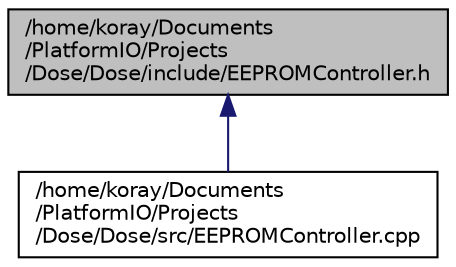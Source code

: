 digraph "/home/koray/Documents/PlatformIO/Projects/Dose/Dose/include/EEPROMController.h"
{
  edge [fontname="Helvetica",fontsize="10",labelfontname="Helvetica",labelfontsize="10"];
  node [fontname="Helvetica",fontsize="10",shape=record];
  Node4 [label="/home/koray/Documents\l/PlatformIO/Projects\l/Dose/Dose/include/EEPROMController.h",height=0.2,width=0.4,color="black", fillcolor="grey75", style="filled", fontcolor="black"];
  Node4 -> Node5 [dir="back",color="midnightblue",fontsize="10",style="solid",fontname="Helvetica"];
  Node5 [label="/home/koray/Documents\l/PlatformIO/Projects\l/Dose/Dose/src/EEPROMController.cpp",height=0.2,width=0.4,color="black", fillcolor="white", style="filled",URL="$EEPROMController_8cpp.html"];
}
